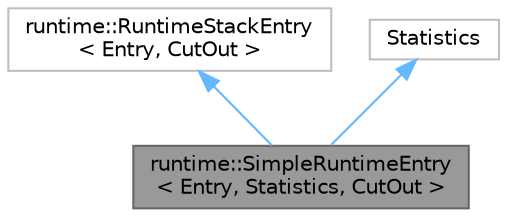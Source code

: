 digraph "runtime::SimpleRuntimeEntry&lt; Entry, Statistics, CutOut &gt;"
{
 // LATEX_PDF_SIZE
  bgcolor="transparent";
  edge [fontname=Helvetica,fontsize=10,labelfontname=Helvetica,labelfontsize=10];
  node [fontname=Helvetica,fontsize=10,shape=box,height=0.2,width=0.4];
  Node1 [id="Node000001",label="runtime::SimpleRuntimeEntry\l\< Entry, Statistics, CutOut \>",height=0.2,width=0.4,color="gray40", fillcolor="grey60", style="filled", fontcolor="black",tooltip=" "];
  Node2 -> Node1 [id="edge1_Node000001_Node000002",dir="back",color="steelblue1",style="solid",tooltip=" "];
  Node2 [id="Node000002",label="runtime::RuntimeStackEntry\l\< Entry, CutOut \>",height=0.2,width=0.4,color="grey75", fillcolor="white", style="filled",URL="$d9/d0c/classruntime_1_1RuntimeStackEntry.html",tooltip=" "];
  Node3 -> Node1 [id="edge2_Node000001_Node000003",dir="back",color="steelblue1",style="solid",tooltip=" "];
  Node3 [id="Node000003",label="Statistics",height=0.2,width=0.4,color="grey75", fillcolor="white", style="filled",tooltip=" "];
}
